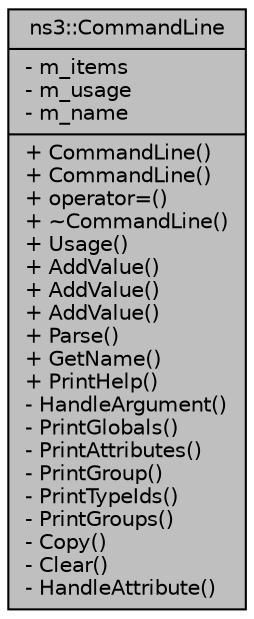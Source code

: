 digraph "ns3::CommandLine"
{
  edge [fontname="Helvetica",fontsize="10",labelfontname="Helvetica",labelfontsize="10"];
  node [fontname="Helvetica",fontsize="10",shape=record];
  Node1 [label="{ns3::CommandLine\n|- m_items\l- m_usage\l- m_name\l|+ CommandLine()\l+ CommandLine()\l+ operator=()\l+ ~CommandLine()\l+ Usage()\l+ AddValue()\l+ AddValue()\l+ AddValue()\l+ Parse()\l+ GetName()\l+ PrintHelp()\l- HandleArgument()\l- PrintGlobals()\l- PrintAttributes()\l- PrintGroup()\l- PrintTypeIds()\l- PrintGroups()\l- Copy()\l- Clear()\l- HandleAttribute()\l}",height=0.2,width=0.4,color="black", fillcolor="grey75", style="filled", fontcolor="black"];
}
